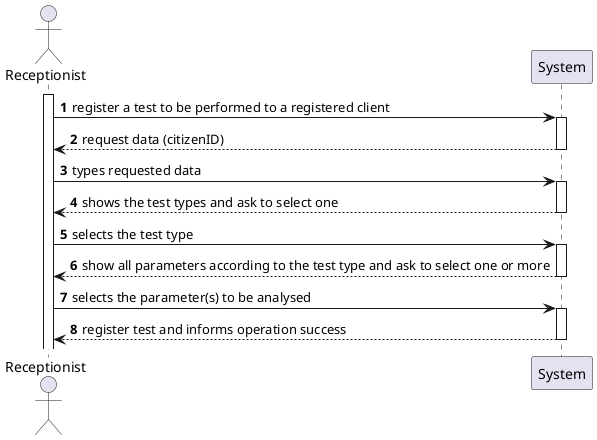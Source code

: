 @startuml
'https://plantuml.com/sequence-diagram

autonumber

actor "Receptionist" as R
activate R
R -> System ++: register a test to be performed to a registered client
System -->  R --: request data (citizenID)
R -> System ++: types requested data
System --> R --: shows the test types and ask to select one
R -> System ++: selects the test type
System --> R --: show all parameters according to the test type and ask to select one or more
R -> System ++: selects the parameter(s) to be analysed
System --> R --: register test and informs operation success
@enduml